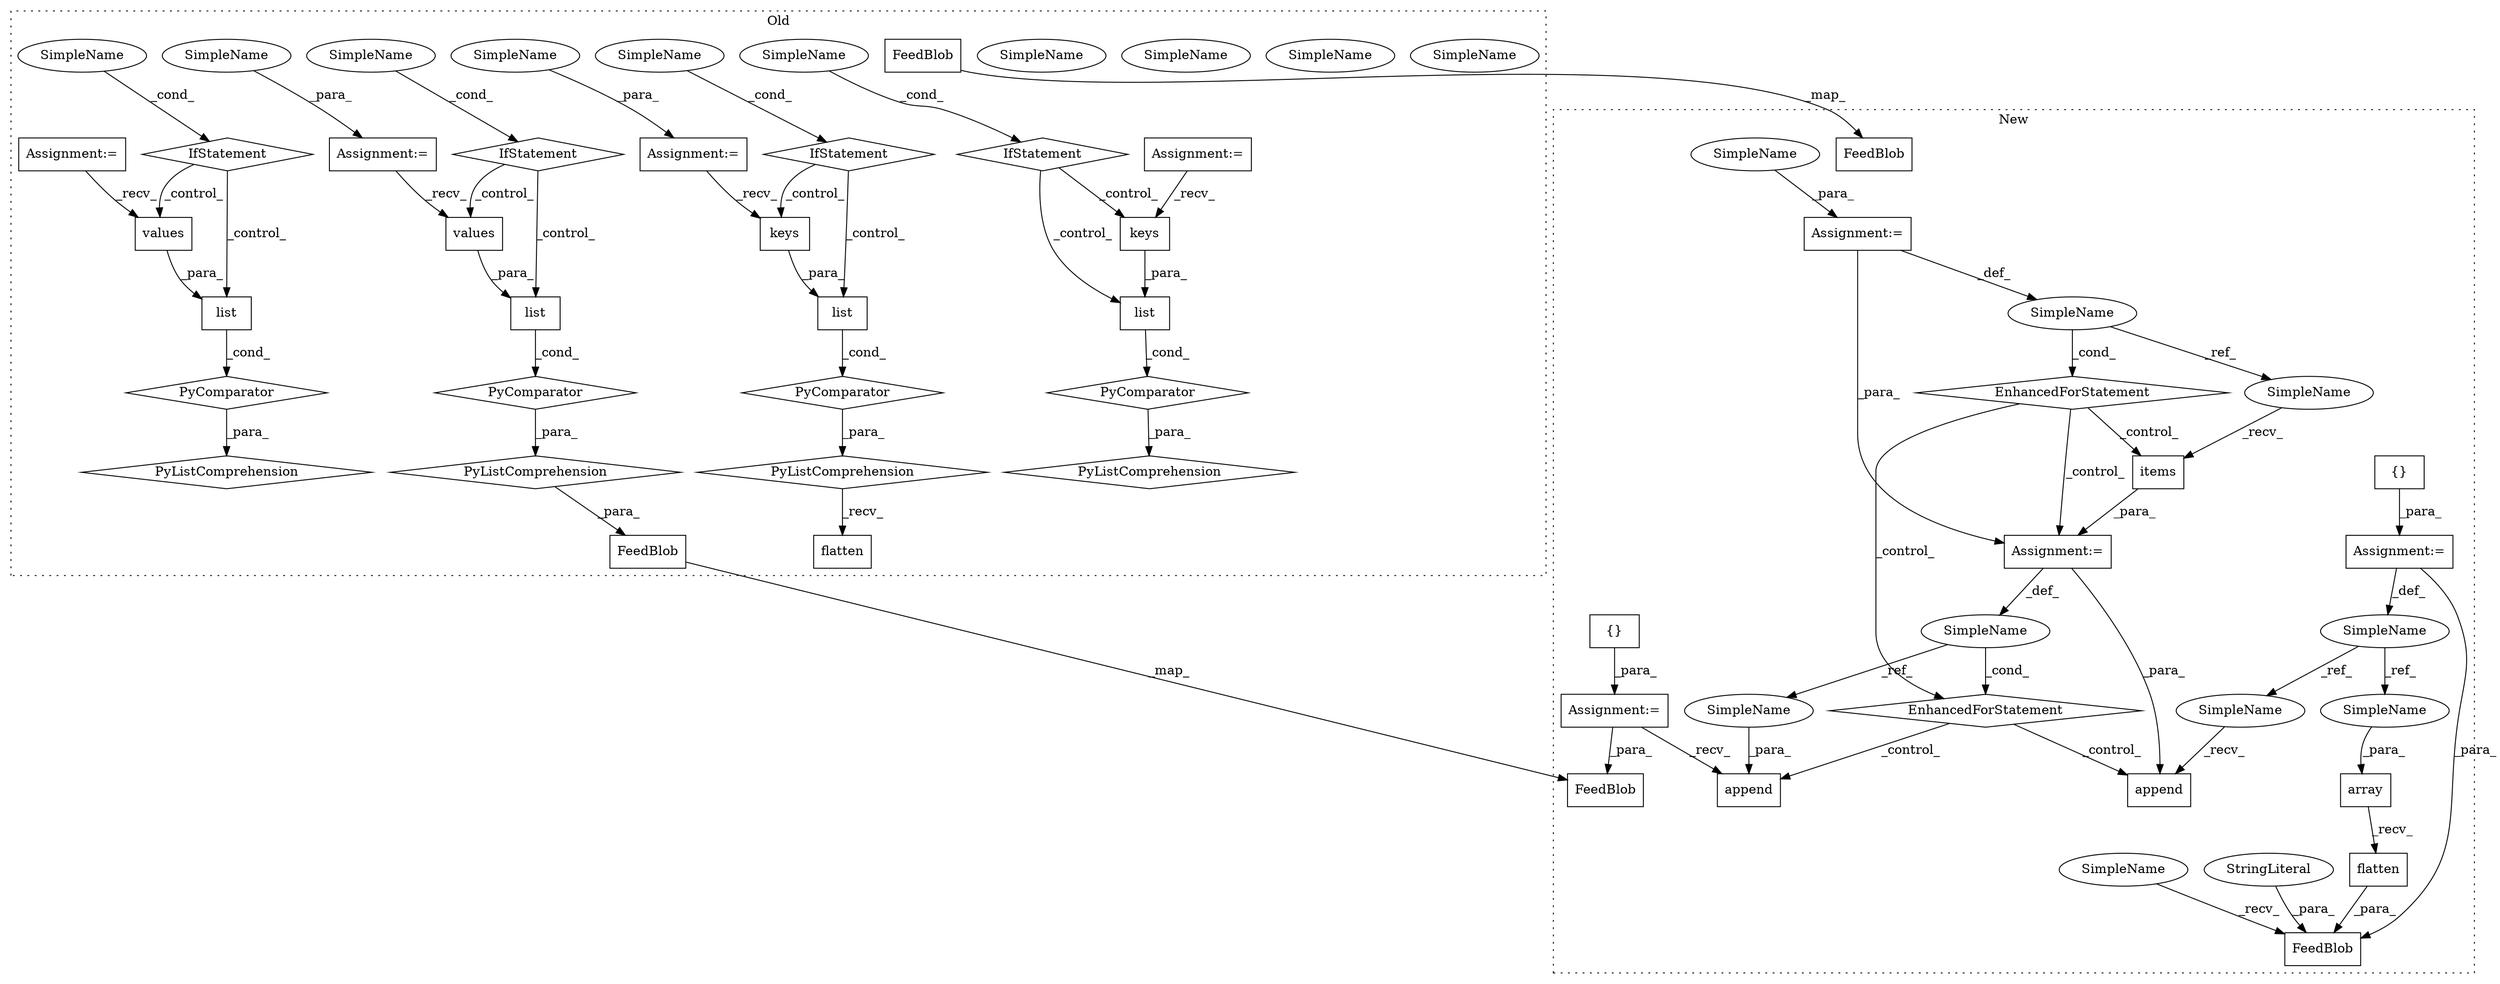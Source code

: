 digraph G {
subgraph cluster0 {
1 [label="values" a="32" s="4670" l="8" shape="box"];
9 [label="keys" a="32" s="4452" l="6" shape="box"];
11 [label="values" a="32" s="3997" l="8" shape="box"];
12 [label="keys" a="32" s="3785" l="6" shape="box"];
14 [label="list" a="32" s="4663,4678" l="5,1" shape="box"];
15 [label="SimpleName" a="42" s="4772" l="5" shape="ellipse"];
16 [label="list" a="32" s="4445,4458" l="5,1" shape="box"];
17 [label="SimpleName" a="42" s="4552" l="5" shape="ellipse"];
18 [label="list" a="32" s="3778,3791" l="5,1" shape="box"];
19 [label="SimpleName" a="42" s="3881" l="5" shape="ellipse"];
20 [label="list" a="32" s="3990,4005" l="5,1" shape="box"];
21 [label="SimpleName" a="42" s="4095" l="5" shape="ellipse"];
22 [label="flatten" a="32" s="4573" l="9" shape="box"];
24 [label="PyComparator" a="113" s="4743" l="34" shape="diamond"];
27 [label="PyListComprehension" a="109" s="3990" l="118" shape="diamond"];
28 [label="PyComparator" a="113" s="4064" l="36" shape="diamond"];
29 [label="PyListComprehension" a="109" s="4445" l="120" shape="diamond"];
30 [label="PyComparator" a="113" s="4523" l="34" shape="diamond"];
31 [label="PyListComprehension" a="109" s="4663" l="122" shape="diamond"];
32 [label="PyComparator" a="113" s="3850" l="36" shape="diamond"];
33 [label="PyListComprehension" a="109" s="3778" l="116" shape="diamond"];
34 [label="IfStatement" a="25" s="3850" l="36" shape="diamond"];
35 [label="Assignment:=" a="7" s="3850" l="36" shape="box"];
36 [label="IfStatement" a="25" s="4523" l="34" shape="diamond"];
39 [label="FeedBlob" a="32" s="4601,4802" l="9,1" shape="box"];
43 [label="FeedBlob" a="32" s="4184,4366" l="9,1" shape="box"];
44 [label="IfStatement" a="25" s="4064" l="36" shape="diamond"];
46 [label="Assignment:=" a="7" s="4064" l="36" shape="box"];
47 [label="IfStatement" a="25" s="4743" l="34" shape="diamond"];
49 [label="Assignment:=" a="7" s="4743" l="34" shape="box"];
50 [label="Assignment:=" a="7" s="4523" l="34" shape="box"];
52 [label="SimpleName" a="42" s="4552" l="5" shape="ellipse"];
53 [label="SimpleName" a="42" s="4772" l="5" shape="ellipse"];
54 [label="SimpleName" a="42" s="3881" l="5" shape="ellipse"];
55 [label="SimpleName" a="42" s="4095" l="5" shape="ellipse"];
61 [label="SimpleName" a="42" s="4530" l="18" shape="ellipse"];
62 [label="SimpleName" a="42" s="4750" l="18" shape="ellipse"];
label = "Old";
style="dotted";
}
subgraph cluster1 {
2 [label="items" a="32" s="5288" l="7" shape="box"];
3 [label="Assignment:=" a="7" s="5197,5295" l="75,2" shape="box"];
4 [label="EnhancedForStatement" a="70" s="5197,5295" l="75,2" shape="diamond"];
5 [label="append" a="32" s="5324,5332" l="7,1" shape="box"];
6 [label="SimpleName" a="42" s="5276" l="1" shape="ellipse"];
7 [label="{}" a="4" s="5050" l="2" shape="box"];
8 [label="Assignment:=" a="7" s="5040" l="1" shape="box"];
10 [label="EnhancedForStatement" a="70" s="5096,5185" l="57,2" shape="diamond"];
13 [label="SimpleName" a="42" s="5157" l="7" shape="ellipse"];
23 [label="flatten" a="32" s="5482" l="9" shape="box"];
25 [label="array" a="32" s="5448,5480" l="6,1" shape="box"];
26 [label="SimpleName" a="42" s="5026" l="14" shape="ellipse"];
37 [label="FeedBlob" a="32" s="5407,5491" l="9,1" shape="box"];
38 [label="FeedBlob" a="32" s="5510,5598" l="9,1" shape="box"];
40 [label="{}" a="4" s="5086" l="2" shape="box"];
41 [label="StringLiteral" a="45" s="5416" l="25" shape="ellipse"];
42 [label="FeedBlob" a="32" s="4835,5017" l="9,1" shape="box"];
45 [label="Assignment:=" a="7" s="5096,5185" l="57,2" shape="box"];
48 [label="Assignment:=" a="7" s="5076" l="1" shape="box"];
51 [label="append" a="32" s="5362,5370" l="7,1" shape="box"];
56 [label="SimpleName" a="42" s="5369" l="1" shape="ellipse"];
57 [label="SimpleName" a="42" s="5309" l="14" shape="ellipse"];
58 [label="SimpleName" a="42" s="5454" l="14" shape="ellipse"];
59 [label="SimpleName" a="42" s="5397" l="9" shape="ellipse"];
60 [label="SimpleName" a="42" s="5280" l="7" shape="ellipse"];
63 [label="SimpleName" a="42" s="5167" l="18" shape="ellipse"];
label = "New";
style="dotted";
}
1 -> 14 [label="_para_"];
2 -> 3 [label="_para_"];
3 -> 6 [label="_def_"];
3 -> 5 [label="_para_"];
4 -> 5 [label="_control_"];
4 -> 51 [label="_control_"];
6 -> 4 [label="_cond_"];
6 -> 56 [label="_ref_"];
7 -> 8 [label="_para_"];
8 -> 26 [label="_def_"];
8 -> 37 [label="_para_"];
9 -> 16 [label="_para_"];
10 -> 2 [label="_control_"];
10 -> 4 [label="_control_"];
10 -> 3 [label="_control_"];
11 -> 20 [label="_para_"];
12 -> 18 [label="_para_"];
13 -> 10 [label="_cond_"];
13 -> 60 [label="_ref_"];
14 -> 24 [label="_cond_"];
16 -> 30 [label="_cond_"];
18 -> 32 [label="_cond_"];
20 -> 28 [label="_cond_"];
23 -> 37 [label="_para_"];
24 -> 31 [label="_para_"];
25 -> 23 [label="_recv_"];
26 -> 58 [label="_ref_"];
26 -> 57 [label="_ref_"];
28 -> 27 [label="_para_"];
29 -> 22 [label="_recv_"];
30 -> 29 [label="_para_"];
31 -> 39 [label="_para_"];
32 -> 33 [label="_para_"];
34 -> 12 [label="_control_"];
34 -> 18 [label="_control_"];
35 -> 12 [label="_recv_"];
36 -> 9 [label="_control_"];
36 -> 16 [label="_control_"];
39 -> 38 [label="_map_"];
40 -> 48 [label="_para_"];
41 -> 37 [label="_para_"];
43 -> 42 [label="_map_"];
44 -> 20 [label="_control_"];
44 -> 11 [label="_control_"];
45 -> 13 [label="_def_"];
45 -> 3 [label="_para_"];
46 -> 11 [label="_recv_"];
47 -> 1 [label="_control_"];
47 -> 14 [label="_control_"];
48 -> 38 [label="_para_"];
48 -> 51 [label="_recv_"];
49 -> 1 [label="_recv_"];
50 -> 9 [label="_recv_"];
52 -> 36 [label="_cond_"];
53 -> 47 [label="_cond_"];
54 -> 34 [label="_cond_"];
55 -> 44 [label="_cond_"];
56 -> 51 [label="_para_"];
57 -> 5 [label="_recv_"];
58 -> 25 [label="_para_"];
59 -> 37 [label="_recv_"];
60 -> 2 [label="_recv_"];
61 -> 50 [label="_para_"];
62 -> 49 [label="_para_"];
63 -> 45 [label="_para_"];
}